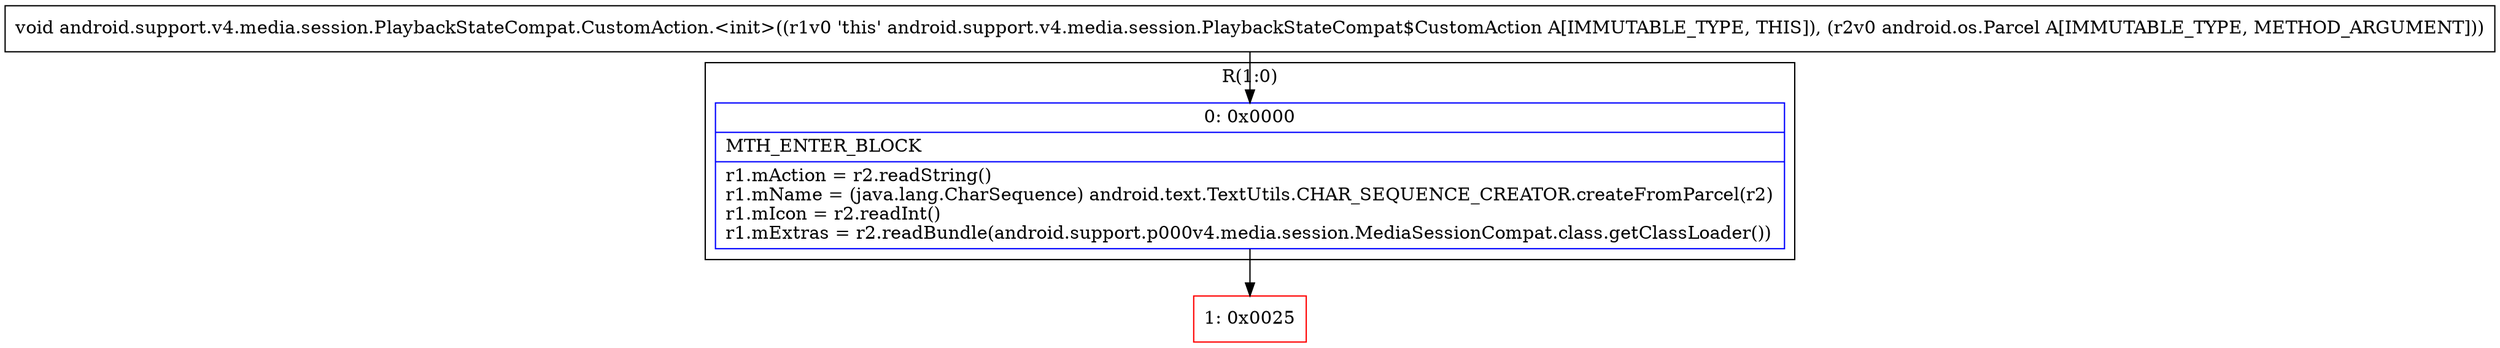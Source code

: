 digraph "CFG forandroid.support.v4.media.session.PlaybackStateCompat.CustomAction.\<init\>(Landroid\/os\/Parcel;)V" {
subgraph cluster_Region_766799134 {
label = "R(1:0)";
node [shape=record,color=blue];
Node_0 [shape=record,label="{0\:\ 0x0000|MTH_ENTER_BLOCK\l|r1.mAction = r2.readString()\lr1.mName = (java.lang.CharSequence) android.text.TextUtils.CHAR_SEQUENCE_CREATOR.createFromParcel(r2)\lr1.mIcon = r2.readInt()\lr1.mExtras = r2.readBundle(android.support.p000v4.media.session.MediaSessionCompat.class.getClassLoader())\l}"];
}
Node_1 [shape=record,color=red,label="{1\:\ 0x0025}"];
MethodNode[shape=record,label="{void android.support.v4.media.session.PlaybackStateCompat.CustomAction.\<init\>((r1v0 'this' android.support.v4.media.session.PlaybackStateCompat$CustomAction A[IMMUTABLE_TYPE, THIS]), (r2v0 android.os.Parcel A[IMMUTABLE_TYPE, METHOD_ARGUMENT])) }"];
MethodNode -> Node_0;
Node_0 -> Node_1;
}

